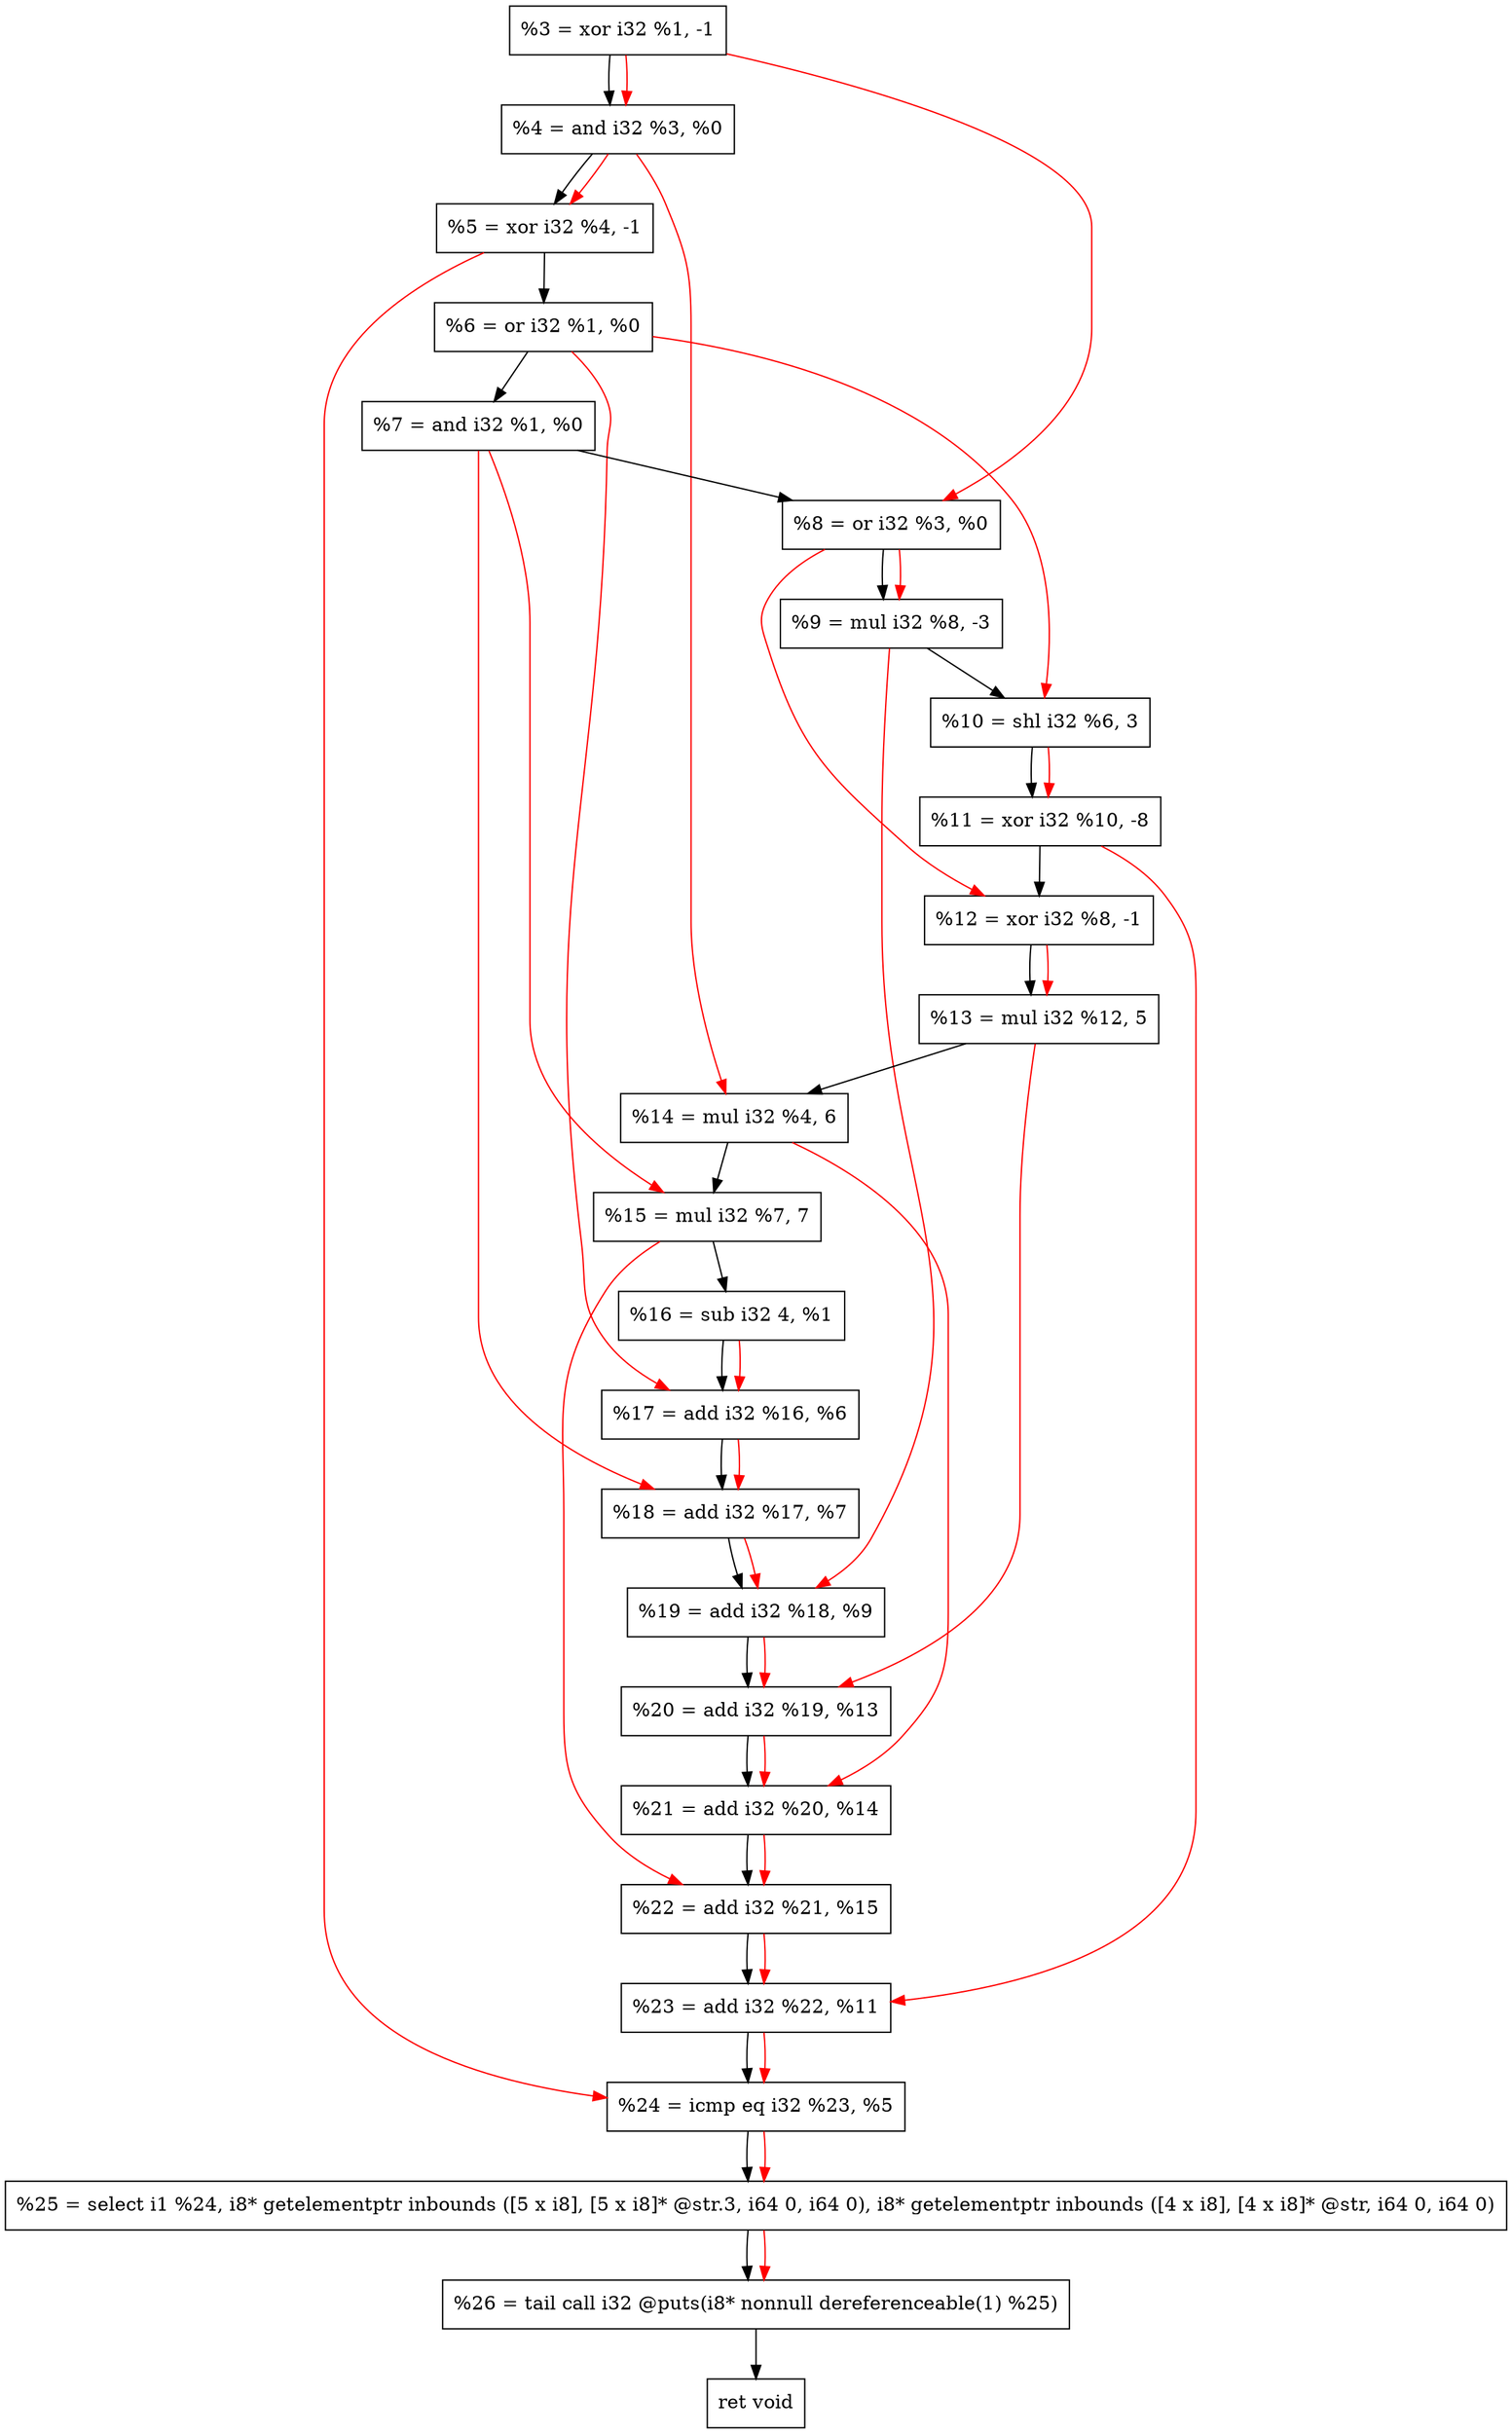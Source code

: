 digraph "DFG for'crackme' function" {
	Node0x2275b20[shape=record, label="  %3 = xor i32 %1, -1"];
	Node0x2275b90[shape=record, label="  %4 = and i32 %3, %0"];
	Node0x2275c50[shape=record, label="  %5 = xor i32 %4, -1"];
	Node0x2275cc0[shape=record, label="  %6 = or i32 %1, %0"];
	Node0x2275d30[shape=record, label="  %7 = and i32 %1, %0"];
	Node0x2275da0[shape=record, label="  %8 = or i32 %3, %0"];
	Node0x2275e10[shape=record, label="  %9 = mul i32 %8, -3"];
	Node0x2275eb0[shape=record, label="  %10 = shl i32 %6, 3"];
	Node0x2275f50[shape=record, label="  %11 = xor i32 %10, -8"];
	Node0x2275fc0[shape=record, label="  %12 = xor i32 %8, -1"];
	Node0x2276060[shape=record, label="  %13 = mul i32 %12, 5"];
	Node0x2276100[shape=record, label="  %14 = mul i32 %4, 6"];
	Node0x22761a0[shape=record, label="  %15 = mul i32 %7, 7"];
	Node0x2276240[shape=record, label="  %16 = sub i32 4, %1"];
	Node0x22762b0[shape=record, label="  %17 = add i32 %16, %6"];
	Node0x2276320[shape=record, label="  %18 = add i32 %17, %7"];
	Node0x2276390[shape=record, label="  %19 = add i32 %18, %9"];
	Node0x2276400[shape=record, label="  %20 = add i32 %19, %13"];
	Node0x2276470[shape=record, label="  %21 = add i32 %20, %14"];
	Node0x22764e0[shape=record, label="  %22 = add i32 %21, %15"];
	Node0x2276550[shape=record, label="  %23 = add i32 %22, %11"];
	Node0x22765c0[shape=record, label="  %24 = icmp eq i32 %23, %5"];
	Node0x2216268[shape=record, label="  %25 = select i1 %24, i8* getelementptr inbounds ([5 x i8], [5 x i8]* @str.3, i64 0, i64 0), i8* getelementptr inbounds ([4 x i8], [4 x i8]* @str, i64 0, i64 0)"];
	Node0x2276a60[shape=record, label="  %26 = tail call i32 @puts(i8* nonnull dereferenceable(1) %25)"];
	Node0x2276ab0[shape=record, label="  ret void"];
	Node0x2275b20 -> Node0x2275b90;
	Node0x2275b90 -> Node0x2275c50;
	Node0x2275c50 -> Node0x2275cc0;
	Node0x2275cc0 -> Node0x2275d30;
	Node0x2275d30 -> Node0x2275da0;
	Node0x2275da0 -> Node0x2275e10;
	Node0x2275e10 -> Node0x2275eb0;
	Node0x2275eb0 -> Node0x2275f50;
	Node0x2275f50 -> Node0x2275fc0;
	Node0x2275fc0 -> Node0x2276060;
	Node0x2276060 -> Node0x2276100;
	Node0x2276100 -> Node0x22761a0;
	Node0x22761a0 -> Node0x2276240;
	Node0x2276240 -> Node0x22762b0;
	Node0x22762b0 -> Node0x2276320;
	Node0x2276320 -> Node0x2276390;
	Node0x2276390 -> Node0x2276400;
	Node0x2276400 -> Node0x2276470;
	Node0x2276470 -> Node0x22764e0;
	Node0x22764e0 -> Node0x2276550;
	Node0x2276550 -> Node0x22765c0;
	Node0x22765c0 -> Node0x2216268;
	Node0x2216268 -> Node0x2276a60;
	Node0x2276a60 -> Node0x2276ab0;
edge [color=red]
	Node0x2275b20 -> Node0x2275b90;
	Node0x2275b90 -> Node0x2275c50;
	Node0x2275b20 -> Node0x2275da0;
	Node0x2275da0 -> Node0x2275e10;
	Node0x2275cc0 -> Node0x2275eb0;
	Node0x2275eb0 -> Node0x2275f50;
	Node0x2275da0 -> Node0x2275fc0;
	Node0x2275fc0 -> Node0x2276060;
	Node0x2275b90 -> Node0x2276100;
	Node0x2275d30 -> Node0x22761a0;
	Node0x2276240 -> Node0x22762b0;
	Node0x2275cc0 -> Node0x22762b0;
	Node0x22762b0 -> Node0x2276320;
	Node0x2275d30 -> Node0x2276320;
	Node0x2276320 -> Node0x2276390;
	Node0x2275e10 -> Node0x2276390;
	Node0x2276390 -> Node0x2276400;
	Node0x2276060 -> Node0x2276400;
	Node0x2276400 -> Node0x2276470;
	Node0x2276100 -> Node0x2276470;
	Node0x2276470 -> Node0x22764e0;
	Node0x22761a0 -> Node0x22764e0;
	Node0x22764e0 -> Node0x2276550;
	Node0x2275f50 -> Node0x2276550;
	Node0x2276550 -> Node0x22765c0;
	Node0x2275c50 -> Node0x22765c0;
	Node0x22765c0 -> Node0x2216268;
	Node0x2216268 -> Node0x2276a60;
}
